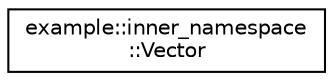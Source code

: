 digraph "Graphical Class Hierarchy"
{
  edge [fontname="Helvetica",fontsize="10",labelfontname="Helvetica",labelfontsize="10"];
  node [fontname="Helvetica",fontsize="10",shape=record];
  rankdir="LR";
  Node0 [label="example::inner_namespace\l::Vector",height=0.2,width=0.4,color="black", fillcolor="white", style="filled",URL="$classexample_1_1inner__namespace_1_1Vector.html"];
}
